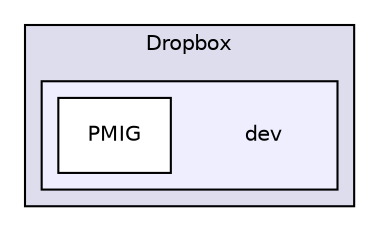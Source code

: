 digraph "/home/dever/Dropbox/dev" {
  compound=true
  node [ fontsize="10", fontname="Helvetica"];
  edge [ labelfontsize="10", labelfontname="Helvetica"];
  subgraph clusterdir_3d4573153b4fc7a4f2a2444a36640c40 {
    graph [ bgcolor="#ddddee", pencolor="black", label="Dropbox" fontname="Helvetica", fontsize="10", URL="dir_3d4573153b4fc7a4f2a2444a36640c40.html"]
  subgraph clusterdir_1ae928ce5f41aedcc9332914d9d52f74 {
    graph [ bgcolor="#eeeeff", pencolor="black", label="" URL="dir_1ae928ce5f41aedcc9332914d9d52f74.html"];
    dir_1ae928ce5f41aedcc9332914d9d52f74 [shape=plaintext label="dev"];
    dir_b4eb87b9d1dc11f6c6cf91b7027db423 [shape=box label="PMIG" color="black" fillcolor="white" style="filled" URL="dir_b4eb87b9d1dc11f6c6cf91b7027db423.html"];
  }
  }
}
